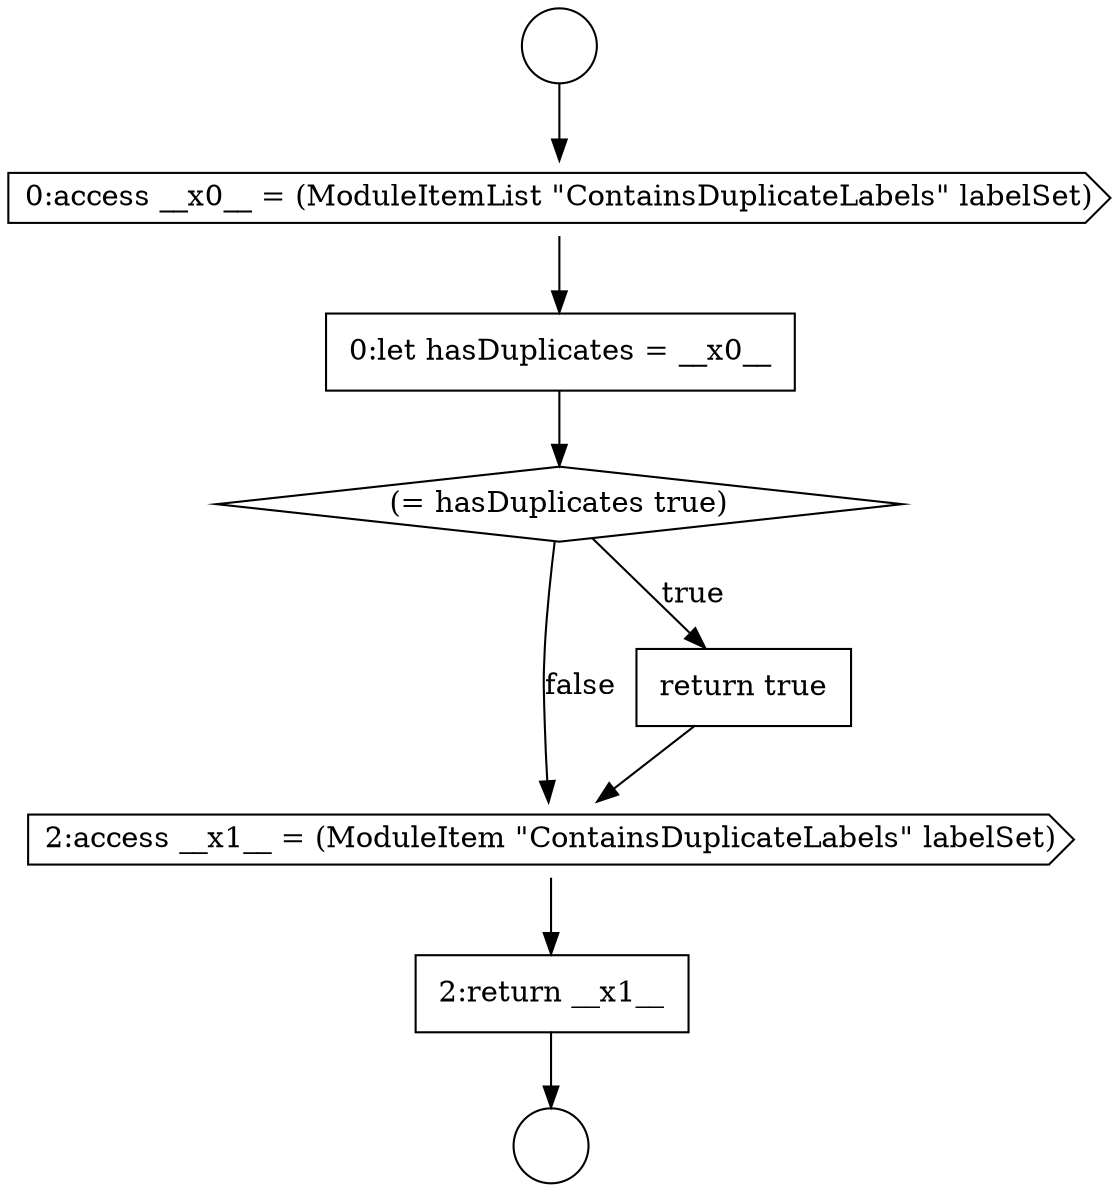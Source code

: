 digraph {
  node9120 [shape=diamond, label=<<font color="black">(= hasDuplicates true)</font>> color="black" fillcolor="white" style=filled]
  node9116 [shape=circle label=" " color="black" fillcolor="white" style=filled]
  node9123 [shape=none, margin=0, label=<<font color="black">
    <table border="0" cellborder="1" cellspacing="0" cellpadding="10">
      <tr><td align="left">2:return __x1__</td></tr>
    </table>
  </font>> color="black" fillcolor="white" style=filled]
  node9117 [shape=circle label=" " color="black" fillcolor="white" style=filled]
  node9122 [shape=cds, label=<<font color="black">2:access __x1__ = (ModuleItem &quot;ContainsDuplicateLabels&quot; labelSet)</font>> color="black" fillcolor="white" style=filled]
  node9118 [shape=cds, label=<<font color="black">0:access __x0__ = (ModuleItemList &quot;ContainsDuplicateLabels&quot; labelSet)</font>> color="black" fillcolor="white" style=filled]
  node9121 [shape=none, margin=0, label=<<font color="black">
    <table border="0" cellborder="1" cellspacing="0" cellpadding="10">
      <tr><td align="left">return true</td></tr>
    </table>
  </font>> color="black" fillcolor="white" style=filled]
  node9119 [shape=none, margin=0, label=<<font color="black">
    <table border="0" cellborder="1" cellspacing="0" cellpadding="10">
      <tr><td align="left">0:let hasDuplicates = __x0__</td></tr>
    </table>
  </font>> color="black" fillcolor="white" style=filled]
  node9119 -> node9120 [ color="black"]
  node9122 -> node9123 [ color="black"]
  node9123 -> node9117 [ color="black"]
  node9121 -> node9122 [ color="black"]
  node9118 -> node9119 [ color="black"]
  node9120 -> node9121 [label=<<font color="black">true</font>> color="black"]
  node9120 -> node9122 [label=<<font color="black">false</font>> color="black"]
  node9116 -> node9118 [ color="black"]
}
